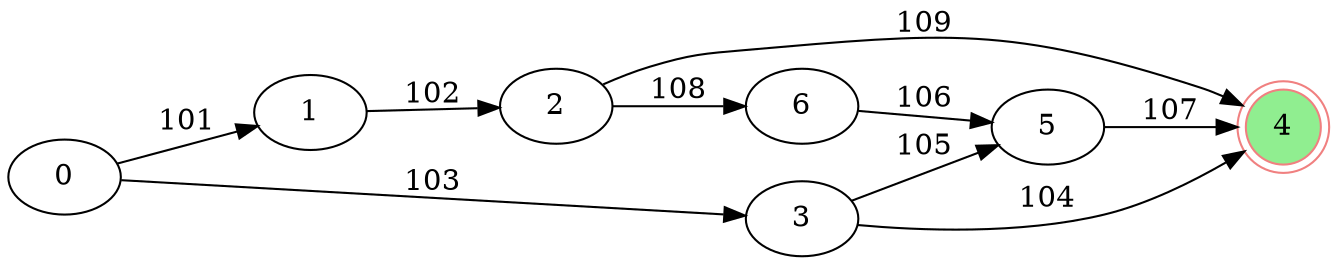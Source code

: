 digraph G {
rankdir = LR;
    0 -> 1 [label="101"];
    0 -> 3 [label="103"];
    1 -> 2 [label="102"];
    2 -> 4 [label="109"];
    2 -> 6 [label="108"];
    3 -> 4 [label="104"];
    3 -> 5 [label="105"];
    5 -> 4 [label="107"];
    6 -> 5 [label="106"];
    4 [shape=doublecircle, style=filled, fillcolor=lightgreen, color=lightcoral];
}
